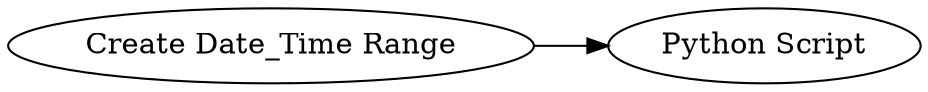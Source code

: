 digraph {
	"6921160648822317016_6" [label="Python Script"]
	"6921160648822317016_7" [label="Create Date_Time Range"]
	"6921160648822317016_7" -> "6921160648822317016_6"
	rankdir=LR
}
